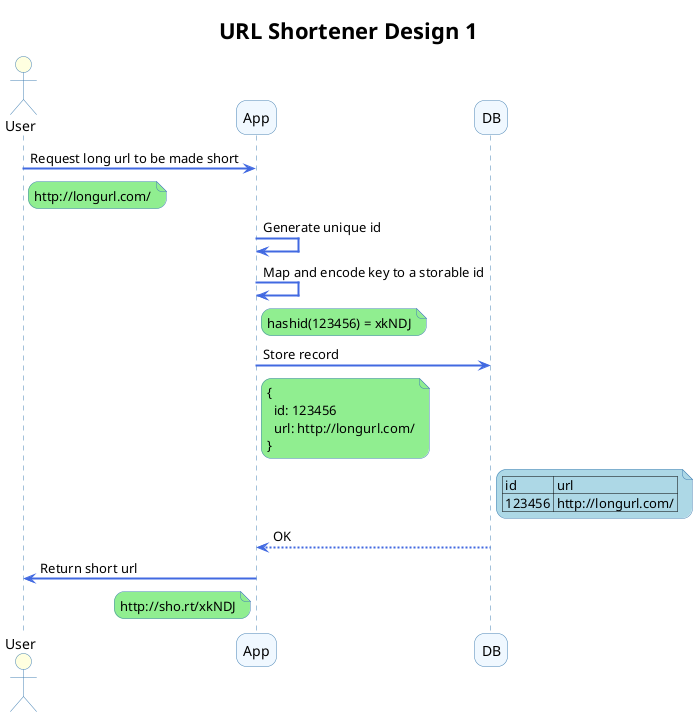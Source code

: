 @startuml

skinparam RoundCorner 20
skinparam MaxMessageSize 300
skinparam NoteBackgroundColor LightGreen
skinparam NoteBorderColor SteelBlue
skinparam DefaultFontName Fira Code

skinparam sequence {
  BackgroundColor AliceBlue
  BorderColor SteelBlue

  lifeline {
    BackgroundColor OldLace
    BorderColor SteelBlue
  }
  actor {
    BackgroundColor LightYellow
    BorderColor SteelBlue
  }
  participant {
    BackgroundColor AliceBlue
    BorderColor SteelBlue
  }
  box {
    BackgroundColor LightYellow
    BorderColor SteelBlue
  }
  arrow {
    Color RoyalBlue
    Thickness 2
  }
}

title = **URL Shortener Design 1**

actor User
participant App
participant DB

User -> App: Request long url to be made short
note right User
http://longurl.com/
endnote

App -> App: Generate unique id
App -> App: Map and encode key to a storable id
note right App
hashid(123456) = xkNDJ
end note
App -> DB: Store record
note right App
{
  id: 123456
  url: http://longurl.com/
}
endnote

note right DB #LightBlue
| id     | url                 |
| 123456 | http://longurl.com/ |
endnote

DB --> App: OK
App -> User: Return short url
note left App
http://sho.rt/xkNDJ
endnote

@enduml

